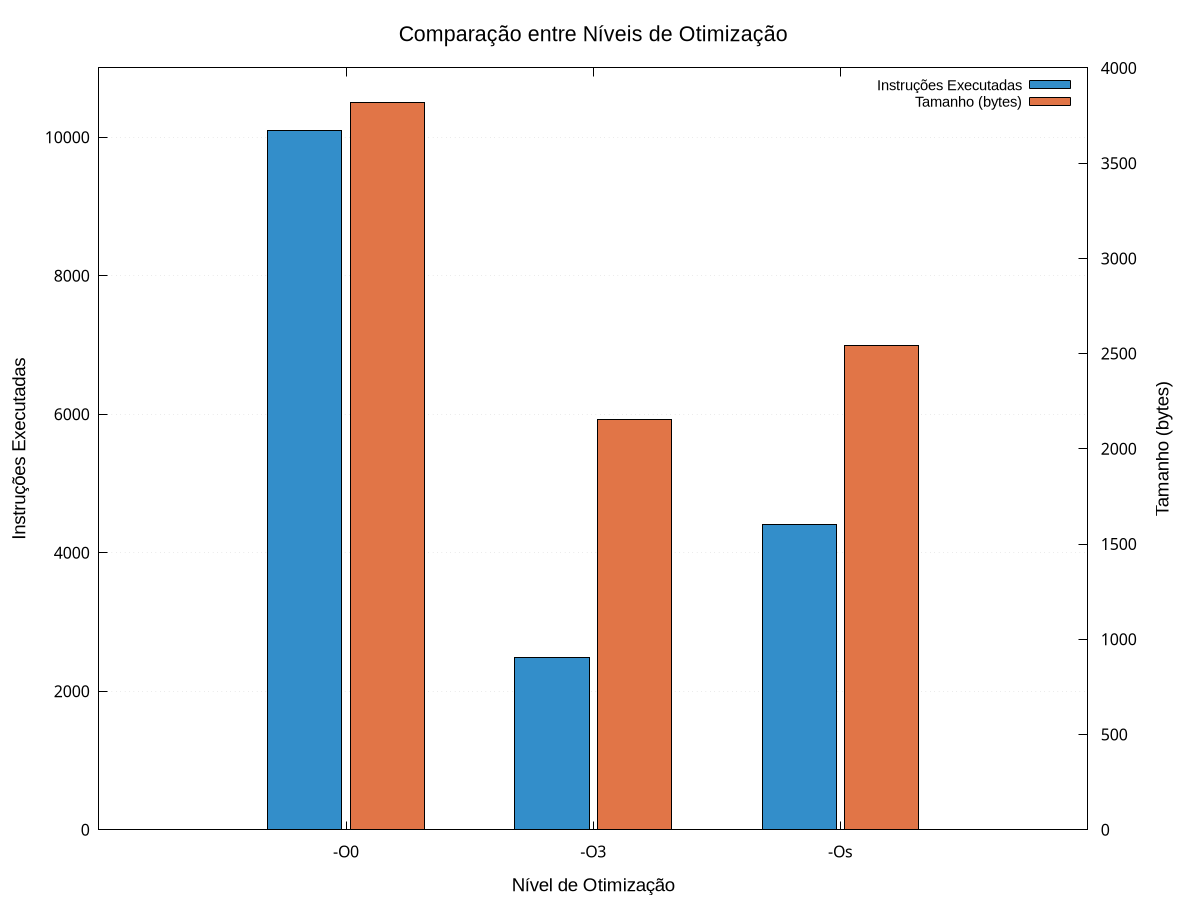 #!/usr/bin/gnuplot

# Configuração do terminal e saída
set terminal pngcairo size 1200,600 enhanced font 'Arial,12'
set output 'figures/grafico_otimizacao_comparacao.png'

# Configuração do gráfico
set style data histograms
set style histogram clustered gap 1
set style fill solid 0.8 border -1
set boxwidth 0.9

# Configuração dos eixos
set ylabel "Instruções Executadas" font "Arial,14"
set y2label "Tamanho (bytes)" font "Arial,14"
set xlabel "Nível de Otimização" font "Arial,14"

set ytics nomirror
set y2tics

set yrange [0:11000]
set y2range [0:4000]

# Grid
set grid ytics linetype 0 linewidth 1 linecolor rgb "#cccccc"

# Legenda
set key top right font "Arial,11"

# Título
set title "Comparação entre Níveis de Otimização" font "Arial,16"

# Cores personalizadas
set linetype 1 lc rgb "#0072BD"
set linetype 2 lc rgb "#D95319"

# Dados
set datafile separator whitespace

# Plot com dois eixos Y
plot '-' using 2:xtic(1) title 'Instruções Executadas' axes x1y1 lc rgb "#0072BD", \
     '-' using 2:xtic(1) title 'Tamanho (bytes)' axes x1y2 lc rgb "#D95319"

-O0 10103
-O3 2484
-Os 4406
e

-O0 3817
-O3 2152
-Os 2543
e
